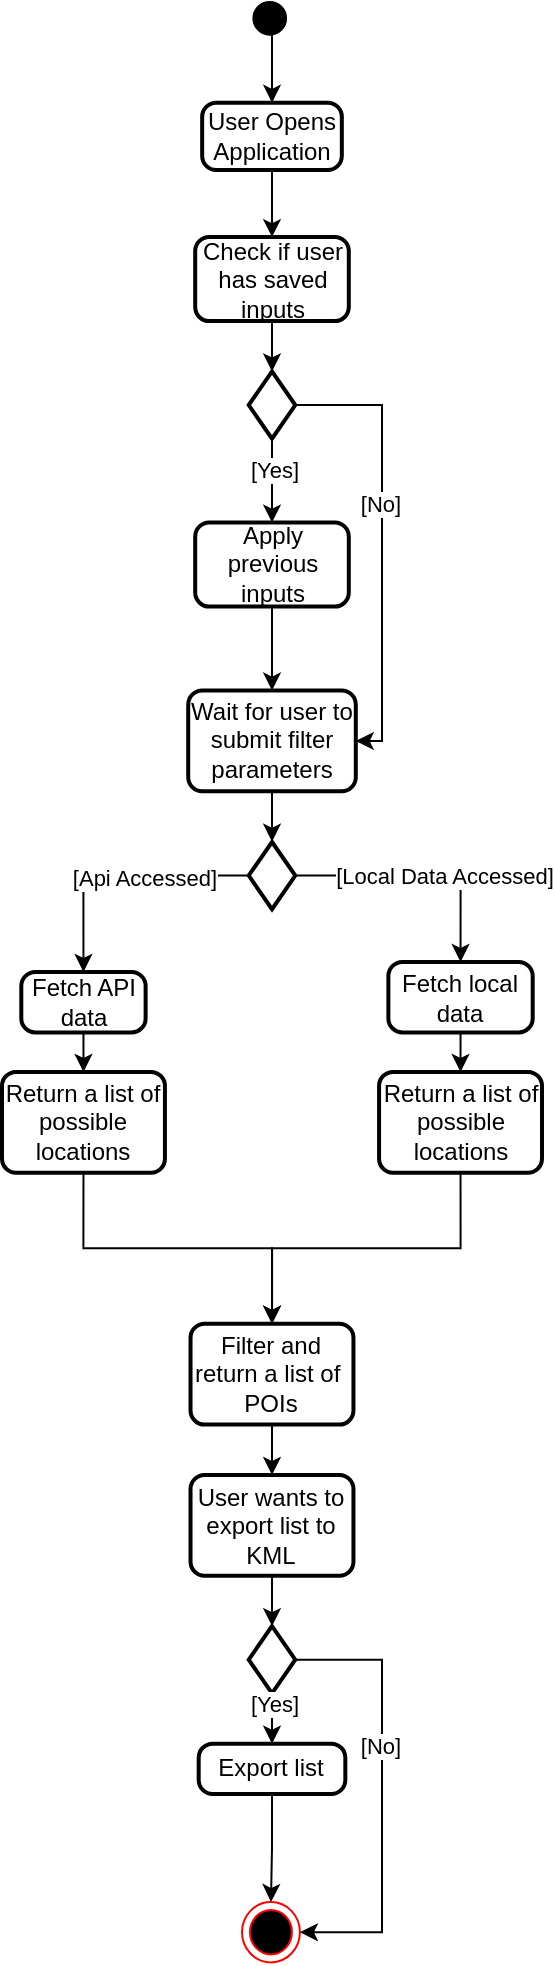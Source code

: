 <mxfile version="22.1.5" type="device">
  <diagram name="Page-1" id="TVI4-yjLoAuIZ0T4tliO">
    <mxGraphModel dx="1050" dy="626" grid="1" gridSize="10" guides="1" tooltips="1" connect="1" arrows="1" fold="1" page="1" pageScale="1" pageWidth="850" pageHeight="1100" math="0" shadow="0">
      <root>
        <mxCell id="0" />
        <mxCell id="1" parent="0" />
        <mxCell id="zmJeQfVtLS_0GjoaPGxT-1" value="" style="ellipse;whiteSpace=wrap;html=1;aspect=fixed;fillColor=#000000;" parent="1" vertex="1">
          <mxGeometry x="375.69" width="16.336" height="16.336" as="geometry" />
        </mxCell>
        <mxCell id="zmJeQfVtLS_0GjoaPGxT-2" value="User Opens Application" style="rounded=1;whiteSpace=wrap;html=1;absoluteArcSize=1;arcSize=14;strokeWidth=2;" parent="1" vertex="1">
          <mxGeometry x="350.086" y="50.382" width="69.828" height="33.588" as="geometry" />
        </mxCell>
        <mxCell id="zmJeQfVtLS_0GjoaPGxT-3" style="edgeStyle=orthogonalEdgeStyle;rounded=0;orthogonalLoop=1;jettySize=auto;html=1;exitX=0.5;exitY=1;exitDx=0;exitDy=0;entryX=0.5;entryY=0;entryDx=0;entryDy=0;" parent="1" source="zmJeQfVtLS_0GjoaPGxT-1" target="zmJeQfVtLS_0GjoaPGxT-2" edge="1">
          <mxGeometry relative="1" as="geometry" />
        </mxCell>
        <mxCell id="zmJeQfVtLS_0GjoaPGxT-4" value="Check if user has saved inputs" style="rounded=1;whiteSpace=wrap;html=1;absoluteArcSize=1;arcSize=14;strokeWidth=2;" parent="1" vertex="1">
          <mxGeometry x="346.595" y="117.557" width="76.81" height="41.985" as="geometry" />
        </mxCell>
        <mxCell id="zmJeQfVtLS_0GjoaPGxT-5" style="edgeStyle=orthogonalEdgeStyle;rounded=0;orthogonalLoop=1;jettySize=auto;html=1;exitX=0.5;exitY=1;exitDx=0;exitDy=0;entryX=0.5;entryY=0;entryDx=0;entryDy=0;" parent="1" source="zmJeQfVtLS_0GjoaPGxT-2" target="zmJeQfVtLS_0GjoaPGxT-4" edge="1">
          <mxGeometry relative="1" as="geometry" />
        </mxCell>
        <mxCell id="zmJeQfVtLS_0GjoaPGxT-6" value="" style="strokeWidth=2;html=1;shape=mxgraph.flowchart.decision;whiteSpace=wrap;" parent="1" vertex="1">
          <mxGeometry x="373.362" y="184.733" width="23.276" height="33.588" as="geometry" />
        </mxCell>
        <mxCell id="zmJeQfVtLS_0GjoaPGxT-7" style="edgeStyle=orthogonalEdgeStyle;rounded=0;orthogonalLoop=1;jettySize=auto;html=1;exitX=0.5;exitY=1;exitDx=0;exitDy=0;entryX=0.5;entryY=0;entryDx=0;entryDy=0;entryPerimeter=0;" parent="1" source="zmJeQfVtLS_0GjoaPGxT-4" target="zmJeQfVtLS_0GjoaPGxT-6" edge="1">
          <mxGeometry relative="1" as="geometry" />
        </mxCell>
        <mxCell id="zmJeQfVtLS_0GjoaPGxT-8" value="Apply previous inputs" style="rounded=1;whiteSpace=wrap;html=1;absoluteArcSize=1;arcSize=14;strokeWidth=2;" parent="1" vertex="1">
          <mxGeometry x="346.595" y="260.305" width="76.81" height="41.985" as="geometry" />
        </mxCell>
        <mxCell id="zmJeQfVtLS_0GjoaPGxT-9" style="edgeStyle=orthogonalEdgeStyle;rounded=0;orthogonalLoop=1;jettySize=auto;html=1;exitX=0.5;exitY=1;exitDx=0;exitDy=0;exitPerimeter=0;entryX=0.5;entryY=0;entryDx=0;entryDy=0;" parent="1" source="zmJeQfVtLS_0GjoaPGxT-6" target="zmJeQfVtLS_0GjoaPGxT-8" edge="1">
          <mxGeometry relative="1" as="geometry" />
        </mxCell>
        <mxCell id="zmJeQfVtLS_0GjoaPGxT-10" value="[Yes]" style="edgeLabel;html=1;align=center;verticalAlign=middle;resizable=0;points=[];" parent="zmJeQfVtLS_0GjoaPGxT-9" vertex="1" connectable="0">
          <mxGeometry x="-0.29" y="1" relative="1" as="geometry">
            <mxPoint as="offset" />
          </mxGeometry>
        </mxCell>
        <mxCell id="zmJeQfVtLS_0GjoaPGxT-11" value="Wait for user to submit filter parameters" style="rounded=1;whiteSpace=wrap;html=1;absoluteArcSize=1;arcSize=14;strokeWidth=2;" parent="1" vertex="1">
          <mxGeometry x="343.103" y="344.275" width="83.793" height="50.382" as="geometry" />
        </mxCell>
        <mxCell id="zmJeQfVtLS_0GjoaPGxT-13" style="edgeStyle=orthogonalEdgeStyle;rounded=0;orthogonalLoop=1;jettySize=auto;html=1;exitX=1;exitY=0.5;exitDx=0;exitDy=0;exitPerimeter=0;entryX=1;entryY=0.5;entryDx=0;entryDy=0;" parent="1" source="zmJeQfVtLS_0GjoaPGxT-6" target="zmJeQfVtLS_0GjoaPGxT-11" edge="1">
          <mxGeometry relative="1" as="geometry">
            <Array as="points">
              <mxPoint x="440" y="202" />
              <mxPoint x="440" y="370" />
            </Array>
          </mxGeometry>
        </mxCell>
        <mxCell id="zmJeQfVtLS_0GjoaPGxT-14" value="[No]" style="edgeLabel;html=1;align=center;verticalAlign=middle;resizable=0;points=[];" parent="zmJeQfVtLS_0GjoaPGxT-13" vertex="1" connectable="0">
          <mxGeometry x="-0.173" y="-1" relative="1" as="geometry">
            <mxPoint as="offset" />
          </mxGeometry>
        </mxCell>
        <mxCell id="zmJeQfVtLS_0GjoaPGxT-12" style="edgeStyle=orthogonalEdgeStyle;rounded=0;orthogonalLoop=1;jettySize=auto;html=1;exitX=0.5;exitY=1;exitDx=0;exitDy=0;entryX=0.5;entryY=0;entryDx=0;entryDy=0;" parent="1" source="zmJeQfVtLS_0GjoaPGxT-8" target="zmJeQfVtLS_0GjoaPGxT-11" edge="1">
          <mxGeometry relative="1" as="geometry" />
        </mxCell>
        <mxCell id="zmJeQfVtLS_0GjoaPGxT-16" style="edgeStyle=orthogonalEdgeStyle;rounded=0;orthogonalLoop=1;jettySize=auto;html=1;exitX=0.5;exitY=1;exitDx=0;exitDy=0;entryX=0.5;entryY=0;entryDx=0;entryDy=0;" parent="1" source="zmJeQfVtLS_0GjoaPGxT-11" edge="1">
          <mxGeometry relative="1" as="geometry">
            <mxPoint x="385" y="419.847" as="targetPoint" />
          </mxGeometry>
        </mxCell>
        <mxCell id="TcnrJmbE9wDRMTQMQjW7-2" style="edgeStyle=orthogonalEdgeStyle;rounded=0;orthogonalLoop=1;jettySize=auto;html=1;exitX=0;exitY=0.5;exitDx=0;exitDy=0;exitPerimeter=0;entryX=0.5;entryY=0;entryDx=0;entryDy=0;" edge="1" parent="1" source="TcnrJmbE9wDRMTQMQjW7-1" target="zmJeQfVtLS_0GjoaPGxT-25">
          <mxGeometry relative="1" as="geometry">
            <mxPoint x="290.733" y="470.229" as="targetPoint" />
          </mxGeometry>
        </mxCell>
        <mxCell id="TcnrJmbE9wDRMTQMQjW7-4" value="[Api Accessed]" style="edgeLabel;html=1;align=center;verticalAlign=middle;resizable=0;points=[];" vertex="1" connectable="0" parent="TcnrJmbE9wDRMTQMQjW7-2">
          <mxGeometry x="-0.198" y="1" relative="1" as="geometry">
            <mxPoint as="offset" />
          </mxGeometry>
        </mxCell>
        <mxCell id="TcnrJmbE9wDRMTQMQjW7-3" style="edgeStyle=orthogonalEdgeStyle;rounded=0;orthogonalLoop=1;jettySize=auto;html=1;exitX=1;exitY=0.5;exitDx=0;exitDy=0;exitPerimeter=0;entryX=0.5;entryY=0;entryDx=0;entryDy=0;" edge="1" parent="1" source="TcnrJmbE9wDRMTQMQjW7-1" target="zmJeQfVtLS_0GjoaPGxT-32">
          <mxGeometry relative="1" as="geometry">
            <mxPoint x="479.267" y="470.229" as="targetPoint" />
            <Array as="points">
              <mxPoint x="479" y="437" />
            </Array>
          </mxGeometry>
        </mxCell>
        <mxCell id="TcnrJmbE9wDRMTQMQjW7-5" value="[Local Data Accessed]" style="edgeLabel;html=1;align=center;verticalAlign=middle;resizable=0;points=[];" vertex="1" connectable="0" parent="TcnrJmbE9wDRMTQMQjW7-3">
          <mxGeometry x="-0.411" y="3" relative="1" as="geometry">
            <mxPoint x="37" y="3" as="offset" />
          </mxGeometry>
        </mxCell>
        <mxCell id="TcnrJmbE9wDRMTQMQjW7-1" value="" style="strokeWidth=2;html=1;shape=mxgraph.flowchart.decision;whiteSpace=wrap;" vertex="1" parent="1">
          <mxGeometry x="373.365" y="420.005" width="23.276" height="33.588" as="geometry" />
        </mxCell>
        <mxCell id="zmJeQfVtLS_0GjoaPGxT-25" value="Fetch API data" style="rounded=1;whiteSpace=wrap;html=1;absoluteArcSize=1;arcSize=14;strokeWidth=2;" parent="1" vertex="1">
          <mxGeometry x="259.65" y="485" width="62.16" height="30.19" as="geometry" />
        </mxCell>
        <mxCell id="zmJeQfVtLS_0GjoaPGxT-27" value="Return a list of possible locations" style="rounded=1;whiteSpace=wrap;html=1;absoluteArcSize=1;arcSize=14;strokeWidth=2;" parent="1" vertex="1">
          <mxGeometry x="250" y="534.962" width="81.466" height="50.382" as="geometry" />
        </mxCell>
        <mxCell id="zmJeQfVtLS_0GjoaPGxT-28" style="edgeStyle=orthogonalEdgeStyle;rounded=0;orthogonalLoop=1;jettySize=auto;html=1;exitX=0.5;exitY=1;exitDx=0;exitDy=0;entryX=0.5;entryY=0;entryDx=0;entryDy=0;" parent="1" source="zmJeQfVtLS_0GjoaPGxT-25" target="zmJeQfVtLS_0GjoaPGxT-27" edge="1">
          <mxGeometry relative="1" as="geometry" />
        </mxCell>
        <mxCell id="zmJeQfVtLS_0GjoaPGxT-32" value="Fetch local data" style="rounded=1;whiteSpace=wrap;html=1;absoluteArcSize=1;arcSize=14;strokeWidth=2;" parent="1" vertex="1">
          <mxGeometry x="443.19" y="480" width="72.16" height="35.19" as="geometry" />
        </mxCell>
        <mxCell id="zmJeQfVtLS_0GjoaPGxT-35" value="Return a list of possible locations" style="rounded=1;whiteSpace=wrap;html=1;absoluteArcSize=1;arcSize=14;strokeWidth=2;" parent="1" vertex="1">
          <mxGeometry x="438.534" y="534.962" width="81.466" height="50.382" as="geometry" />
        </mxCell>
        <mxCell id="zmJeQfVtLS_0GjoaPGxT-43" value="Filter and return a list of&amp;nbsp; POIs" style="rounded=1;whiteSpace=wrap;html=1;absoluteArcSize=1;arcSize=14;strokeWidth=2;" parent="1" vertex="1">
          <mxGeometry x="344.267" y="660.916" width="81.466" height="50.382" as="geometry" />
        </mxCell>
        <mxCell id="TcnrJmbE9wDRMTQMQjW7-6" style="edgeStyle=orthogonalEdgeStyle;rounded=0;orthogonalLoop=1;jettySize=auto;html=1;exitX=0.5;exitY=1;exitDx=0;exitDy=0;" edge="1" parent="1" source="zmJeQfVtLS_0GjoaPGxT-27" target="zmJeQfVtLS_0GjoaPGxT-43">
          <mxGeometry relative="1" as="geometry" />
        </mxCell>
        <mxCell id="zmJeQfVtLS_0GjoaPGxT-46" value="" style="strokeWidth=2;html=1;shape=mxgraph.flowchart.decision;whiteSpace=wrap;" parent="1" vertex="1">
          <mxGeometry x="373.362" y="812.061" width="23.276" height="33.588" as="geometry" />
        </mxCell>
        <mxCell id="TcnrJmbE9wDRMTQMQjW7-8" style="edgeStyle=orthogonalEdgeStyle;rounded=0;orthogonalLoop=1;jettySize=auto;html=1;exitX=0.5;exitY=1;exitDx=0;exitDy=0;entryX=0.5;entryY=0;entryDx=0;entryDy=0;" edge="1" parent="1" source="zmJeQfVtLS_0GjoaPGxT-35" target="zmJeQfVtLS_0GjoaPGxT-43">
          <mxGeometry relative="1" as="geometry" />
        </mxCell>
        <mxCell id="zmJeQfVtLS_0GjoaPGxT-36" style="edgeStyle=orthogonalEdgeStyle;rounded=0;orthogonalLoop=1;jettySize=auto;html=1;exitX=0.5;exitY=1;exitDx=0;exitDy=0;entryX=0.5;entryY=0;entryDx=0;entryDy=0;" parent="1" source="zmJeQfVtLS_0GjoaPGxT-32" target="zmJeQfVtLS_0GjoaPGxT-35" edge="1">
          <mxGeometry relative="1" as="geometry" />
        </mxCell>
        <mxCell id="zmJeQfVtLS_0GjoaPGxT-48" value="User wants to export list to KML" style="rounded=1;whiteSpace=wrap;html=1;absoluteArcSize=1;arcSize=14;strokeWidth=2;" parent="1" vertex="1">
          <mxGeometry x="344.267" y="736.489" width="81.466" height="50.382" as="geometry" />
        </mxCell>
        <mxCell id="zmJeQfVtLS_0GjoaPGxT-50" style="edgeStyle=orthogonalEdgeStyle;rounded=0;orthogonalLoop=1;jettySize=auto;html=1;exitX=0.5;exitY=1;exitDx=0;exitDy=0;entryX=0.5;entryY=0;entryDx=0;entryDy=0;entryPerimeter=0;" parent="1" source="zmJeQfVtLS_0GjoaPGxT-48" target="zmJeQfVtLS_0GjoaPGxT-46" edge="1">
          <mxGeometry relative="1" as="geometry" />
        </mxCell>
        <mxCell id="zmJeQfVtLS_0GjoaPGxT-51" value="" style="ellipse;html=1;shape=endState;fillColor=#000000;strokeColor=#ff0000;" parent="1" vertex="1">
          <mxGeometry x="370" y="950" width="28.96" height="30.19" as="geometry" />
        </mxCell>
        <mxCell id="zmJeQfVtLS_0GjoaPGxT-55" style="edgeStyle=orthogonalEdgeStyle;rounded=0;orthogonalLoop=1;jettySize=auto;html=1;exitX=0.5;exitY=1;exitDx=0;exitDy=0;entryX=0.5;entryY=0;entryDx=0;entryDy=0;" parent="1" source="zmJeQfVtLS_0GjoaPGxT-52" target="zmJeQfVtLS_0GjoaPGxT-51" edge="1">
          <mxGeometry relative="1" as="geometry" />
        </mxCell>
        <mxCell id="zmJeQfVtLS_0GjoaPGxT-52" value="Export list" style="rounded=1;whiteSpace=wrap;html=1;absoluteArcSize=1;arcSize=14;strokeWidth=2;" parent="1" vertex="1">
          <mxGeometry x="348.345" y="870.84" width="73.319" height="25.191" as="geometry" />
        </mxCell>
        <mxCell id="TcnrJmbE9wDRMTQMQjW7-13" style="edgeStyle=orthogonalEdgeStyle;rounded=0;orthogonalLoop=1;jettySize=auto;html=1;exitX=1;exitY=0.5;exitDx=0;exitDy=0;exitPerimeter=0;entryX=1;entryY=0.5;entryDx=0;entryDy=0;" edge="1" parent="1" source="zmJeQfVtLS_0GjoaPGxT-46" target="zmJeQfVtLS_0GjoaPGxT-51">
          <mxGeometry relative="1" as="geometry">
            <Array as="points">
              <mxPoint x="440" y="829" />
              <mxPoint x="440" y="965" />
            </Array>
          </mxGeometry>
        </mxCell>
        <mxCell id="TcnrJmbE9wDRMTQMQjW7-14" value="[No]" style="edgeLabel;html=1;align=center;verticalAlign=middle;resizable=0;points=[];" vertex="1" connectable="0" parent="TcnrJmbE9wDRMTQMQjW7-13">
          <mxGeometry x="-0.216" y="-1" relative="1" as="geometry">
            <mxPoint as="offset" />
          </mxGeometry>
        </mxCell>
        <mxCell id="zmJeQfVtLS_0GjoaPGxT-49" style="edgeStyle=orthogonalEdgeStyle;rounded=0;orthogonalLoop=1;jettySize=auto;html=1;exitX=0.5;exitY=1;exitDx=0;exitDy=0;entryX=0.5;entryY=0;entryDx=0;entryDy=0;" parent="1" source="zmJeQfVtLS_0GjoaPGxT-43" target="zmJeQfVtLS_0GjoaPGxT-48" edge="1">
          <mxGeometry relative="1" as="geometry" />
        </mxCell>
        <mxCell id="zmJeQfVtLS_0GjoaPGxT-53" style="edgeStyle=orthogonalEdgeStyle;rounded=0;orthogonalLoop=1;jettySize=auto;html=1;exitX=0.5;exitY=1;exitDx=0;exitDy=0;exitPerimeter=0;entryX=0.5;entryY=0;entryDx=0;entryDy=0;" parent="1" source="zmJeQfVtLS_0GjoaPGxT-46" target="zmJeQfVtLS_0GjoaPGxT-52" edge="1">
          <mxGeometry relative="1" as="geometry" />
        </mxCell>
        <mxCell id="zmJeQfVtLS_0GjoaPGxT-54" value="[Yes]" style="edgeLabel;html=1;align=center;verticalAlign=middle;resizable=0;points=[];" parent="zmJeQfVtLS_0GjoaPGxT-53" vertex="1" connectable="0">
          <mxGeometry x="-0.587" y="1" relative="1" as="geometry">
            <mxPoint as="offset" />
          </mxGeometry>
        </mxCell>
      </root>
    </mxGraphModel>
  </diagram>
</mxfile>
